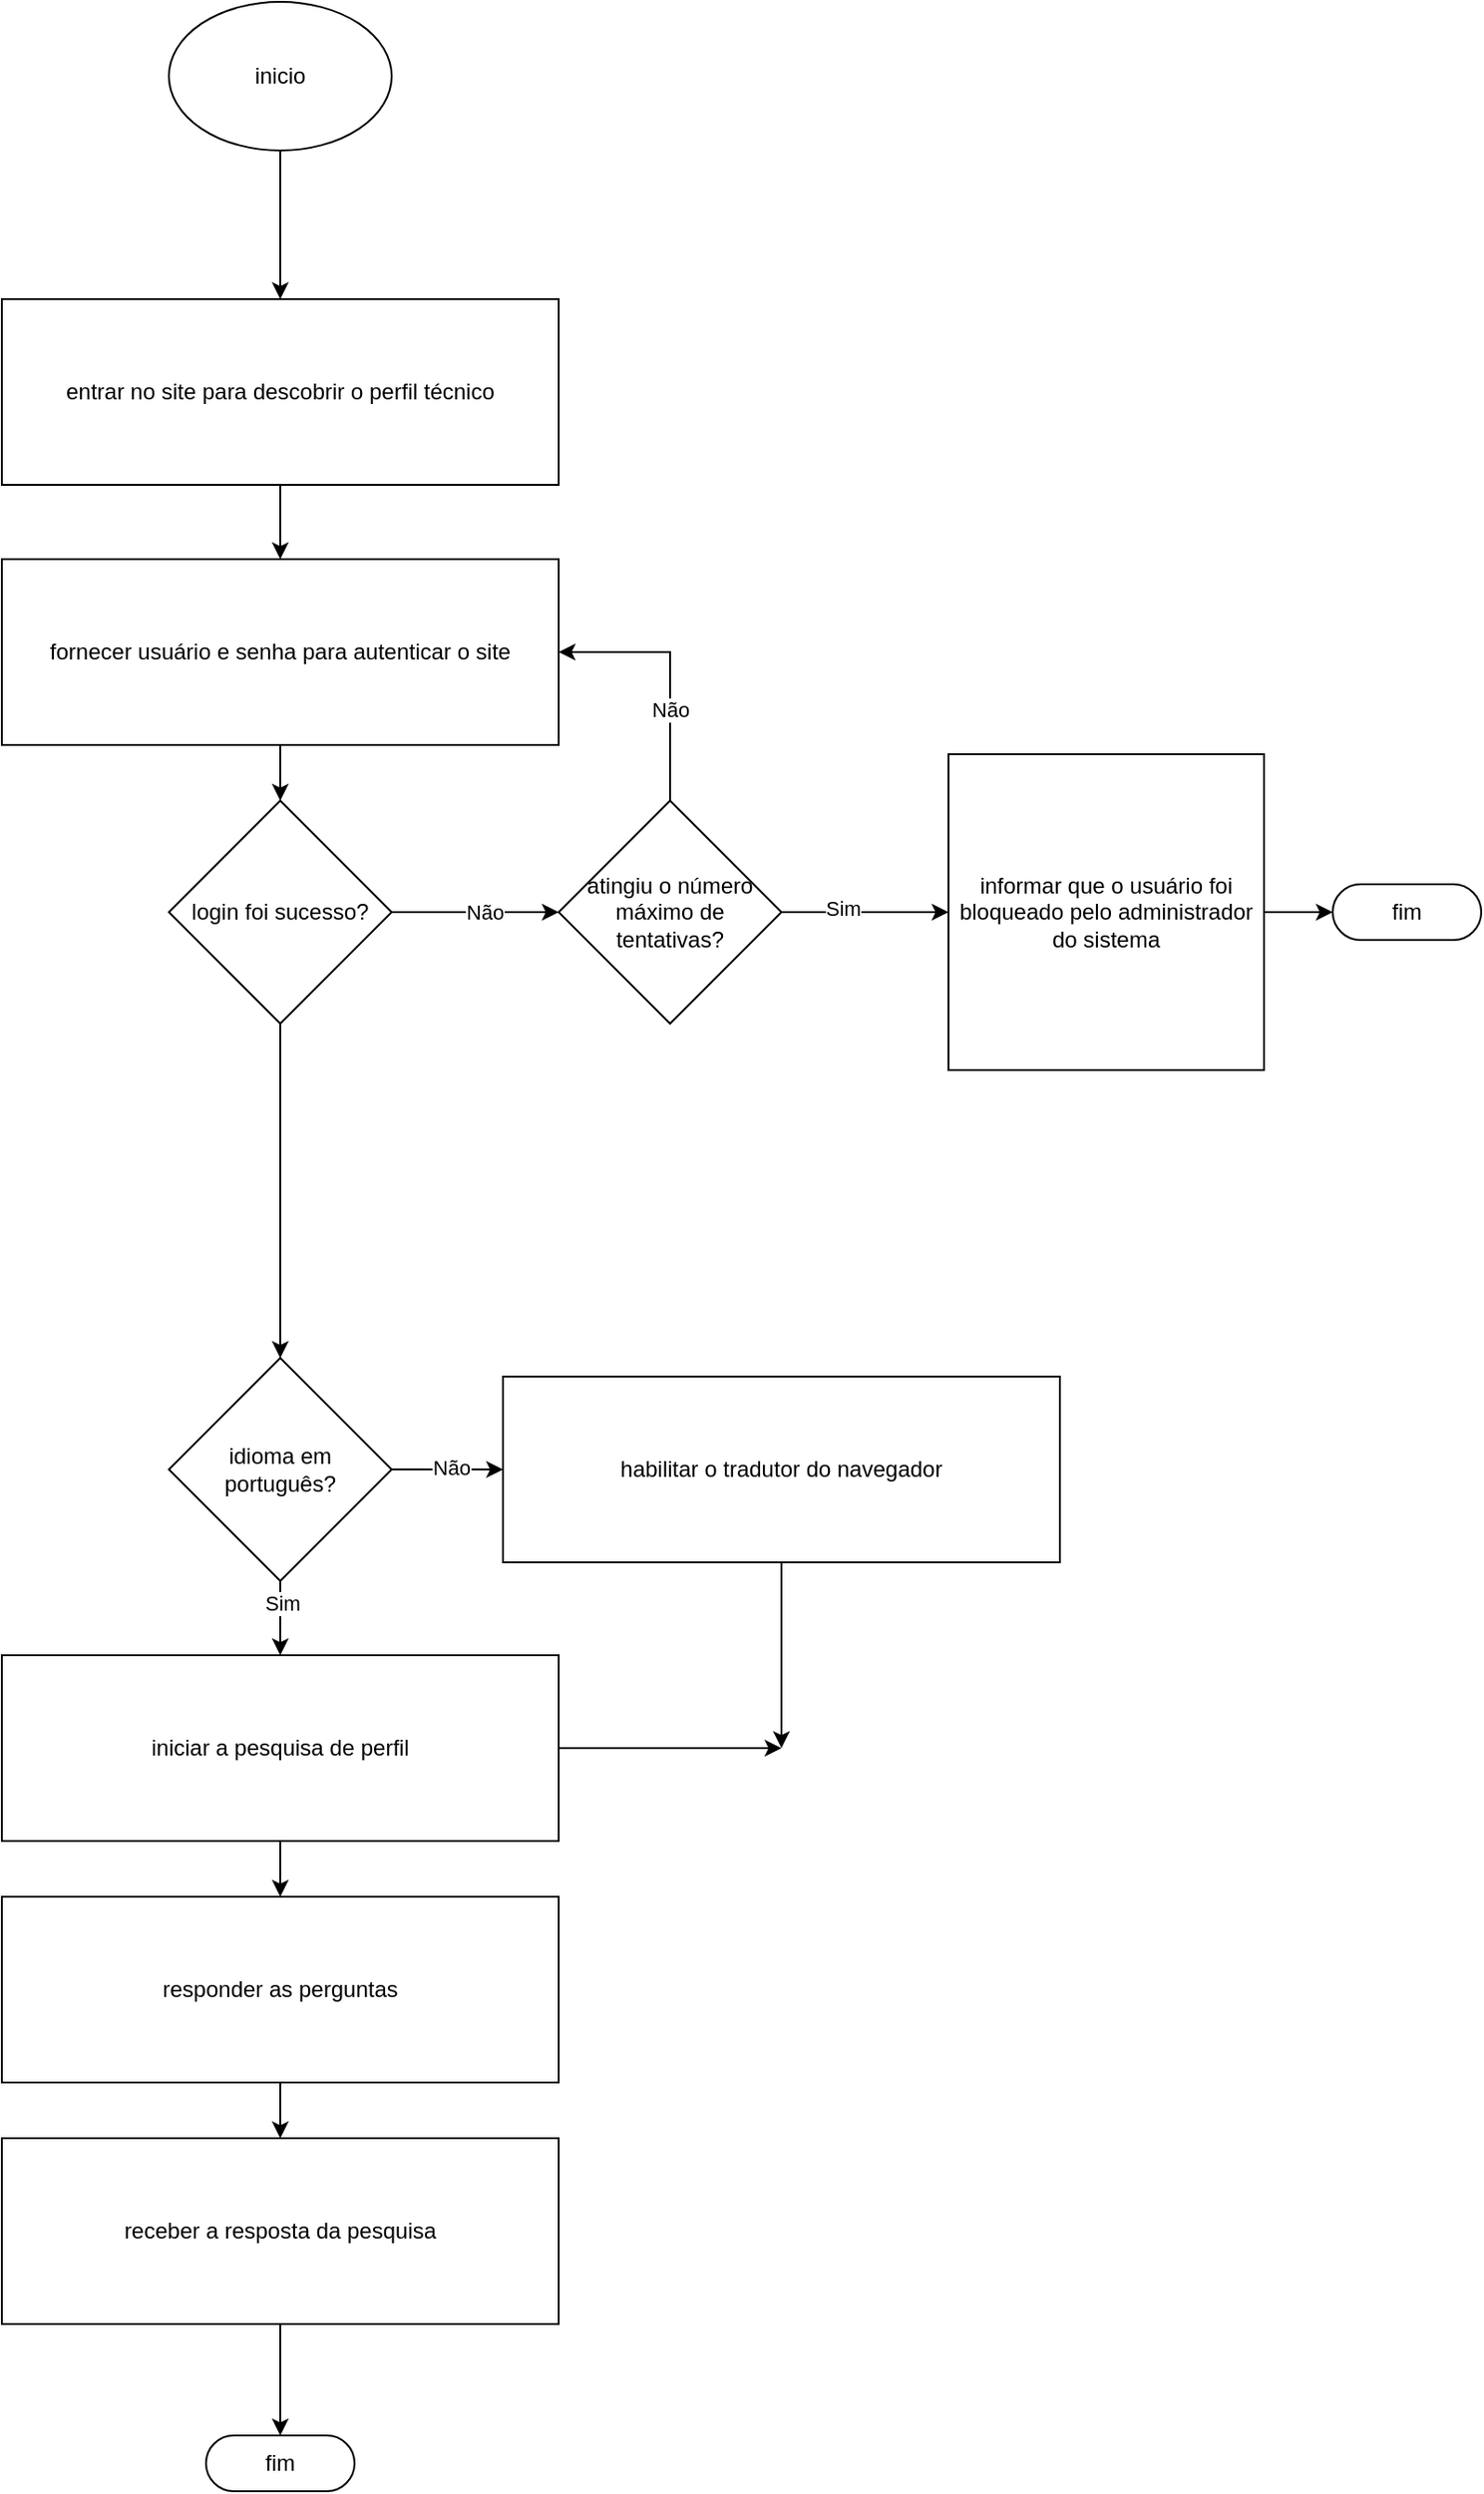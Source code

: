 <mxfile version="26.1.1">
  <diagram name="Página-1" id="QXMkiRRc0FXG6kUNJ5ko">
    <mxGraphModel dx="1050" dy="563" grid="1" gridSize="10" guides="1" tooltips="1" connect="1" arrows="1" fold="1" page="1" pageScale="1" pageWidth="827" pageHeight="1169" math="0" shadow="0">
      <root>
        <mxCell id="0" />
        <mxCell id="1" parent="0" />
        <mxCell id="ygut5yFQlvab_6psl45V-3" value="" style="edgeStyle=orthogonalEdgeStyle;rounded=0;orthogonalLoop=1;jettySize=auto;html=1;" edge="1" parent="1" source="ygut5yFQlvab_6psl45V-1" target="ygut5yFQlvab_6psl45V-2">
          <mxGeometry relative="1" as="geometry" />
        </mxCell>
        <mxCell id="ygut5yFQlvab_6psl45V-1" value="inicio" style="ellipse;whiteSpace=wrap;html=1;" vertex="1" parent="1">
          <mxGeometry x="200" width="120" height="80" as="geometry" />
        </mxCell>
        <mxCell id="ygut5yFQlvab_6psl45V-27" value="" style="edgeStyle=orthogonalEdgeStyle;rounded=0;orthogonalLoop=1;jettySize=auto;html=1;" edge="1" parent="1" source="ygut5yFQlvab_6psl45V-2" target="ygut5yFQlvab_6psl45V-26">
          <mxGeometry relative="1" as="geometry" />
        </mxCell>
        <mxCell id="ygut5yFQlvab_6psl45V-2" value="entrar no site para descobrir o perfil técnico" style="rounded=0;whiteSpace=wrap;html=1;" vertex="1" parent="1">
          <mxGeometry x="110" y="160" width="300" height="100" as="geometry" />
        </mxCell>
        <mxCell id="ygut5yFQlvab_6psl45V-8" value="" style="edgeStyle=orthogonalEdgeStyle;rounded=0;orthogonalLoop=1;jettySize=auto;html=1;" edge="1" parent="1" source="ygut5yFQlvab_6psl45V-4" target="ygut5yFQlvab_6psl45V-7">
          <mxGeometry relative="1" as="geometry" />
        </mxCell>
        <mxCell id="ygut5yFQlvab_6psl45V-9" value="Sim" style="edgeLabel;html=1;align=center;verticalAlign=middle;resizable=0;points=[];" vertex="1" connectable="0" parent="ygut5yFQlvab_6psl45V-8">
          <mxGeometry x="-0.43" y="1" relative="1" as="geometry">
            <mxPoint as="offset" />
          </mxGeometry>
        </mxCell>
        <mxCell id="ygut5yFQlvab_6psl45V-11" value="" style="edgeStyle=orthogonalEdgeStyle;rounded=0;orthogonalLoop=1;jettySize=auto;html=1;" edge="1" parent="1" source="ygut5yFQlvab_6psl45V-4" target="ygut5yFQlvab_6psl45V-10">
          <mxGeometry relative="1" as="geometry" />
        </mxCell>
        <mxCell id="ygut5yFQlvab_6psl45V-12" value="Não" style="edgeLabel;html=1;align=center;verticalAlign=middle;resizable=0;points=[];" vertex="1" connectable="0" parent="ygut5yFQlvab_6psl45V-11">
          <mxGeometry x="0.073" y="1" relative="1" as="geometry">
            <mxPoint as="offset" />
          </mxGeometry>
        </mxCell>
        <mxCell id="ygut5yFQlvab_6psl45V-4" value="idioma em português?" style="rhombus;whiteSpace=wrap;html=1;" vertex="1" parent="1">
          <mxGeometry x="200" y="730" width="120" height="120" as="geometry" />
        </mxCell>
        <mxCell id="ygut5yFQlvab_6psl45V-14" value="" style="edgeStyle=orthogonalEdgeStyle;rounded=0;orthogonalLoop=1;jettySize=auto;html=1;" edge="1" parent="1" source="ygut5yFQlvab_6psl45V-7">
          <mxGeometry relative="1" as="geometry">
            <mxPoint x="530" y="940" as="targetPoint" />
          </mxGeometry>
        </mxCell>
        <mxCell id="ygut5yFQlvab_6psl45V-18" value="" style="edgeStyle=orthogonalEdgeStyle;rounded=0;orthogonalLoop=1;jettySize=auto;html=1;" edge="1" parent="1" source="ygut5yFQlvab_6psl45V-7" target="ygut5yFQlvab_6psl45V-17">
          <mxGeometry relative="1" as="geometry" />
        </mxCell>
        <mxCell id="ygut5yFQlvab_6psl45V-7" value="iniciar a pesquisa de perfil" style="rounded=0;whiteSpace=wrap;html=1;direction=west;" vertex="1" parent="1">
          <mxGeometry x="110" y="890" width="300" height="100" as="geometry" />
        </mxCell>
        <mxCell id="ygut5yFQlvab_6psl45V-16" value="" style="edgeStyle=orthogonalEdgeStyle;rounded=0;orthogonalLoop=1;jettySize=auto;html=1;" edge="1" parent="1" source="ygut5yFQlvab_6psl45V-10">
          <mxGeometry relative="1" as="geometry">
            <mxPoint x="530" y="940" as="targetPoint" />
          </mxGeometry>
        </mxCell>
        <mxCell id="ygut5yFQlvab_6psl45V-10" value="habilitar o tradutor do navegador" style="rounded=0;whiteSpace=wrap;html=1;direction=west;" vertex="1" parent="1">
          <mxGeometry x="380" y="740" width="300" height="100" as="geometry" />
        </mxCell>
        <mxCell id="ygut5yFQlvab_6psl45V-20" value="" style="edgeStyle=orthogonalEdgeStyle;rounded=0;orthogonalLoop=1;jettySize=auto;html=1;" edge="1" parent="1" source="ygut5yFQlvab_6psl45V-17" target="ygut5yFQlvab_6psl45V-19">
          <mxGeometry relative="1" as="geometry" />
        </mxCell>
        <mxCell id="ygut5yFQlvab_6psl45V-17" value="responder as perguntas" style="rounded=0;whiteSpace=wrap;html=1;direction=west;" vertex="1" parent="1">
          <mxGeometry x="110" y="1020" width="300" height="100" as="geometry" />
        </mxCell>
        <mxCell id="ygut5yFQlvab_6psl45V-22" value="" style="edgeStyle=orthogonalEdgeStyle;rounded=0;orthogonalLoop=1;jettySize=auto;html=1;entryX=0.5;entryY=0.5;entryDx=0;entryDy=-15;entryPerimeter=0;" edge="1" parent="1" source="ygut5yFQlvab_6psl45V-19" target="ygut5yFQlvab_6psl45V-23">
          <mxGeometry relative="1" as="geometry">
            <mxPoint x="260" y="1280" as="targetPoint" />
          </mxGeometry>
        </mxCell>
        <mxCell id="ygut5yFQlvab_6psl45V-19" value="receber a resposta da pesquisa" style="rounded=0;whiteSpace=wrap;html=1;direction=west;" vertex="1" parent="1">
          <mxGeometry x="110" y="1150" width="300" height="100" as="geometry" />
        </mxCell>
        <mxCell id="ygut5yFQlvab_6psl45V-23" value="fim" style="html=1;dashed=0;whiteSpace=wrap;shape=mxgraph.dfd.start" vertex="1" parent="1">
          <mxGeometry x="220" y="1310" width="80" height="30" as="geometry" />
        </mxCell>
        <mxCell id="ygut5yFQlvab_6psl45V-29" value="" style="edgeStyle=orthogonalEdgeStyle;rounded=0;orthogonalLoop=1;jettySize=auto;html=1;" edge="1" parent="1" source="ygut5yFQlvab_6psl45V-26" target="ygut5yFQlvab_6psl45V-28">
          <mxGeometry relative="1" as="geometry" />
        </mxCell>
        <mxCell id="ygut5yFQlvab_6psl45V-26" value="fornecer usuário e senha para autenticar o site" style="rounded=0;whiteSpace=wrap;html=1;" vertex="1" parent="1">
          <mxGeometry x="110" y="300" width="300" height="100" as="geometry" />
        </mxCell>
        <mxCell id="ygut5yFQlvab_6psl45V-31" value="" style="edgeStyle=orthogonalEdgeStyle;rounded=0;orthogonalLoop=1;jettySize=auto;html=1;entryX=0.5;entryY=0;entryDx=0;entryDy=0;" edge="1" parent="1" source="ygut5yFQlvab_6psl45V-28" target="ygut5yFQlvab_6psl45V-4">
          <mxGeometry relative="1" as="geometry">
            <mxPoint x="260" y="690" as="targetPoint" />
          </mxGeometry>
        </mxCell>
        <mxCell id="ygut5yFQlvab_6psl45V-33" value="" style="edgeStyle=orthogonalEdgeStyle;rounded=0;orthogonalLoop=1;jettySize=auto;html=1;" edge="1" parent="1" source="ygut5yFQlvab_6psl45V-28" target="ygut5yFQlvab_6psl45V-32">
          <mxGeometry relative="1" as="geometry" />
        </mxCell>
        <mxCell id="ygut5yFQlvab_6psl45V-34" value="Não" style="edgeLabel;html=1;align=center;verticalAlign=middle;resizable=0;points=[];" vertex="1" connectable="0" parent="ygut5yFQlvab_6psl45V-33">
          <mxGeometry x="0.116" relative="1" as="geometry">
            <mxPoint as="offset" />
          </mxGeometry>
        </mxCell>
        <mxCell id="ygut5yFQlvab_6psl45V-28" value="login foi sucesso?" style="rhombus;whiteSpace=wrap;html=1;" vertex="1" parent="1">
          <mxGeometry x="200" y="430" width="120" height="120" as="geometry" />
        </mxCell>
        <mxCell id="ygut5yFQlvab_6psl45V-35" style="edgeStyle=orthogonalEdgeStyle;rounded=0;orthogonalLoop=1;jettySize=auto;html=1;entryX=1;entryY=0.5;entryDx=0;entryDy=0;" edge="1" parent="1" source="ygut5yFQlvab_6psl45V-32" target="ygut5yFQlvab_6psl45V-26">
          <mxGeometry relative="1" as="geometry" />
        </mxCell>
        <mxCell id="ygut5yFQlvab_6psl45V-36" value="Não" style="edgeLabel;html=1;align=center;verticalAlign=middle;resizable=0;points=[];" vertex="1" connectable="0" parent="ygut5yFQlvab_6psl45V-35">
          <mxGeometry x="-0.3" relative="1" as="geometry">
            <mxPoint as="offset" />
          </mxGeometry>
        </mxCell>
        <mxCell id="ygut5yFQlvab_6psl45V-38" value="" style="edgeStyle=orthogonalEdgeStyle;rounded=0;orthogonalLoop=1;jettySize=auto;html=1;" edge="1" parent="1" source="ygut5yFQlvab_6psl45V-32" target="ygut5yFQlvab_6psl45V-37">
          <mxGeometry relative="1" as="geometry" />
        </mxCell>
        <mxCell id="ygut5yFQlvab_6psl45V-39" value="Sim" style="edgeLabel;html=1;align=center;verticalAlign=middle;resizable=0;points=[];" vertex="1" connectable="0" parent="ygut5yFQlvab_6psl45V-38">
          <mxGeometry x="-0.28" y="2" relative="1" as="geometry">
            <mxPoint as="offset" />
          </mxGeometry>
        </mxCell>
        <mxCell id="ygut5yFQlvab_6psl45V-32" value="atingiu o número máximo de tentativas?" style="rhombus;whiteSpace=wrap;html=1;" vertex="1" parent="1">
          <mxGeometry x="410" y="430" width="120" height="120" as="geometry" />
        </mxCell>
        <mxCell id="ygut5yFQlvab_6psl45V-41" value="" style="edgeStyle=orthogonalEdgeStyle;rounded=0;orthogonalLoop=1;jettySize=auto;html=1;" edge="1" parent="1" source="ygut5yFQlvab_6psl45V-37" target="ygut5yFQlvab_6psl45V-40">
          <mxGeometry relative="1" as="geometry" />
        </mxCell>
        <mxCell id="ygut5yFQlvab_6psl45V-37" value="informar que o usuário foi bloqueado pelo administrador do sistema" style="whiteSpace=wrap;html=1;aspect=fixed;" vertex="1" parent="1">
          <mxGeometry x="620" y="405" width="170" height="170" as="geometry" />
        </mxCell>
        <mxCell id="ygut5yFQlvab_6psl45V-40" value="fim" style="html=1;dashed=0;whiteSpace=wrap;shape=mxgraph.dfd.start" vertex="1" parent="1">
          <mxGeometry x="827" y="475" width="80" height="30" as="geometry" />
        </mxCell>
      </root>
    </mxGraphModel>
  </diagram>
</mxfile>
